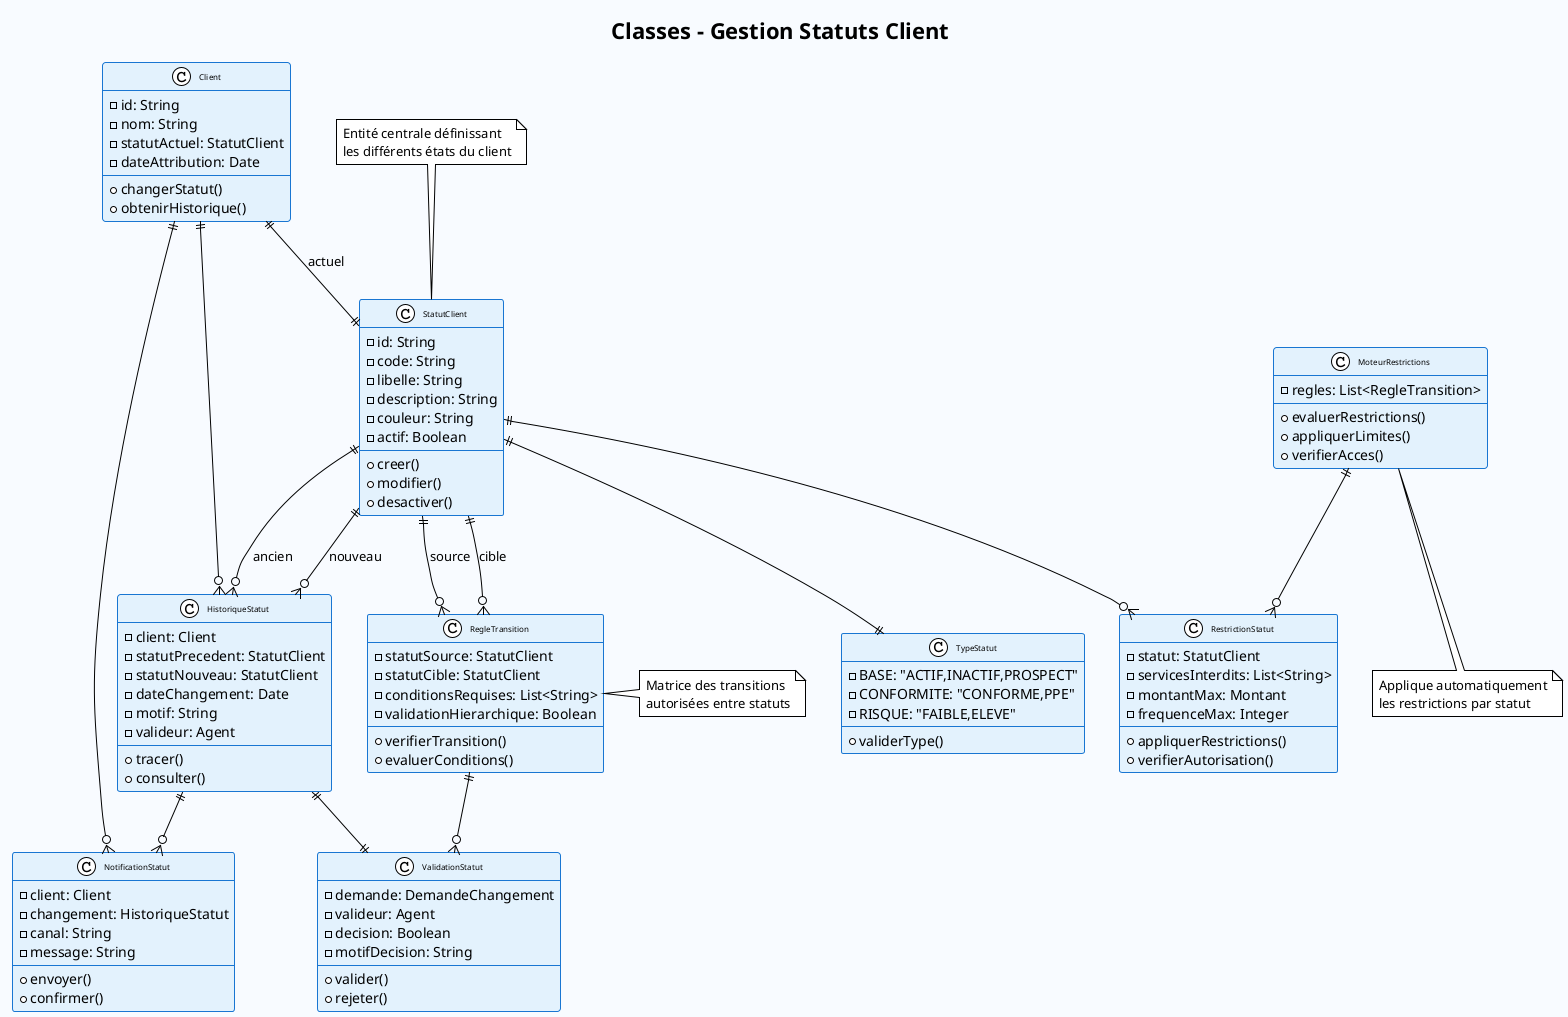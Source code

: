 @startuml Classe_GestionStatuts
!theme plain
skinparam backgroundColor #F8FBFF
skinparam class {
    BackgroundColor #E3F2FD
    BorderColor #1976D2
    FontSize 8
}
skinparam note FontSize 7

title Classes - Gestion Statuts Client

class StatutClient {
    - id: String
    - code: String
    - libelle: String
    - description: String
    - couleur: String
    - actif: Boolean
    + creer()
    + modifier()
    + desactiver()
}

class TypeStatut {
    - BASE: "ACTIF,INACTIF,PROSPECT"
    - CONFORMITE: "CONFORME,PPE"
    - RISQUE: "FAIBLE,ELEVE"
    + validerType()
}

class RegleTransition {
    - statutSource: StatutClient
    - statutCible: StatutClient
    - conditionsRequises: List<String>
    - validationHierarchique: Boolean
    + verifierTransition()
    + evaluerConditions()
}

class RestrictionStatut {
    - statut: StatutClient
    - servicesInterdits: List<String>
    - montantMax: Montant
    - frequenceMax: Integer
    + appliquerRestrictions()
    + verifierAutorisation()
}

class HistoriqueStatut {
    - client: Client
    - statutPrecedent: StatutClient
    - statutNouveau: StatutClient
    - dateChangement: Date
    - motif: String
    - valideur: Agent
    + tracer()
    + consulter()
}

class Client {
    - id: String
    - nom: String
    - statutActuel: StatutClient
    - dateAttribution: Date
    + changerStatut()
    + obtenirHistorique()
}

class ValidationStatut {
    - demande: DemandeChangement
    - valideur: Agent
    - decision: Boolean
    - motifDecision: String
    + valider()
    + rejeter()
}

class NotificationStatut {
    - client: Client
    - changement: HistoriqueStatut
    - canal: String
    - message: String
    + envoyer()
    + confirmer()
}

class MoteurRestrictions {
    - regles: List<RegleTransition>
    + evaluerRestrictions()
    + appliquerLimites()
    + verifierAcces()
}

' Relations
StatutClient ||--|| TypeStatut
StatutClient ||--o{ RegleTransition : source
StatutClient ||--o{ RegleTransition : cible
StatutClient ||--o{ RestrictionStatut
StatutClient ||--o{ HistoriqueStatut : ancien
StatutClient ||--o{ HistoriqueStatut : nouveau

Client ||--|| StatutClient : actuel
Client ||--o{ HistoriqueStatut
Client ||--o{ NotificationStatut

RegleTransition ||--o{ ValidationStatut
HistoriqueStatut ||--|| ValidationStatut
HistoriqueStatut ||--o{ NotificationStatut

MoteurRestrictions ||--o{ RestrictionStatut

note top of StatutClient
Entité centrale définissant
les différents états du client
end note

note right of RegleTransition
Matrice des transitions
autorisées entre statuts
end note

note bottom of MoteurRestrictions
Applique automatiquement
les restrictions par statut
end note

@enduml
